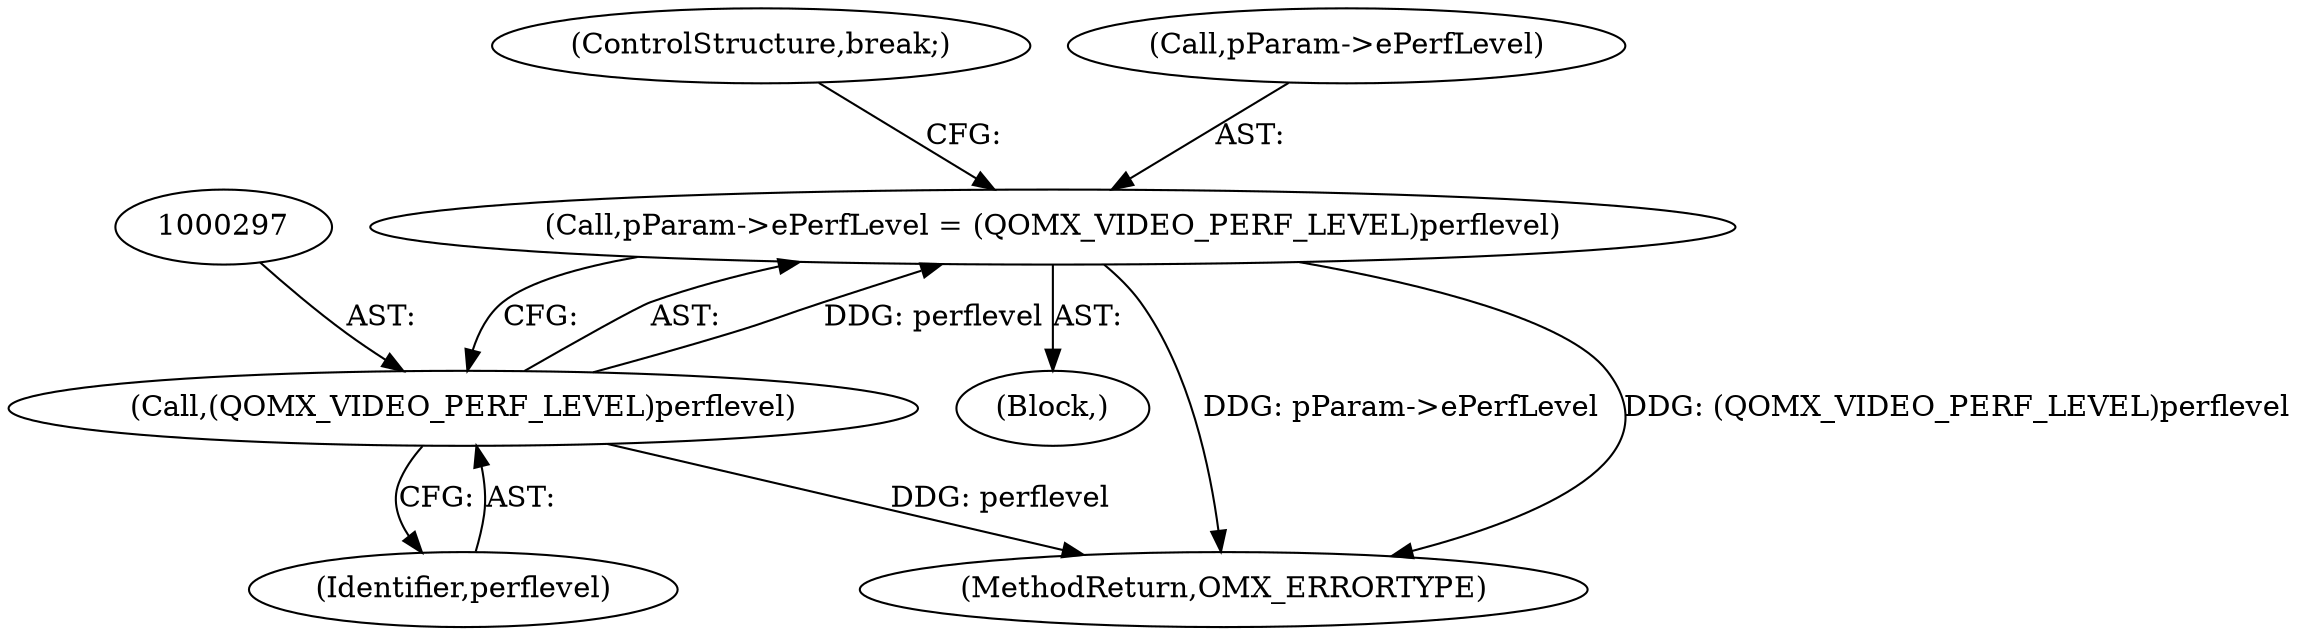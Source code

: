digraph "0_Android_560ccdb509a7b86186fac0fce1b25bd9a3e6a6e8_4@pointer" {
"1000292" [label="(Call,pParam->ePerfLevel = (QOMX_VIDEO_PERF_LEVEL)perflevel)"];
"1000296" [label="(Call,(QOMX_VIDEO_PERF_LEVEL)perflevel)"];
"1000298" [label="(Identifier,perflevel)"];
"1000291" [label="(Block,)"];
"1000292" [label="(Call,pParam->ePerfLevel = (QOMX_VIDEO_PERF_LEVEL)perflevel)"];
"1000310" [label="(MethodReturn,OMX_ERRORTYPE)"];
"1000299" [label="(ControlStructure,break;)"];
"1000293" [label="(Call,pParam->ePerfLevel)"];
"1000296" [label="(Call,(QOMX_VIDEO_PERF_LEVEL)perflevel)"];
"1000292" -> "1000291"  [label="AST: "];
"1000292" -> "1000296"  [label="CFG: "];
"1000293" -> "1000292"  [label="AST: "];
"1000296" -> "1000292"  [label="AST: "];
"1000299" -> "1000292"  [label="CFG: "];
"1000292" -> "1000310"  [label="DDG: pParam->ePerfLevel"];
"1000292" -> "1000310"  [label="DDG: (QOMX_VIDEO_PERF_LEVEL)perflevel"];
"1000296" -> "1000292"  [label="DDG: perflevel"];
"1000296" -> "1000298"  [label="CFG: "];
"1000297" -> "1000296"  [label="AST: "];
"1000298" -> "1000296"  [label="AST: "];
"1000296" -> "1000310"  [label="DDG: perflevel"];
}
